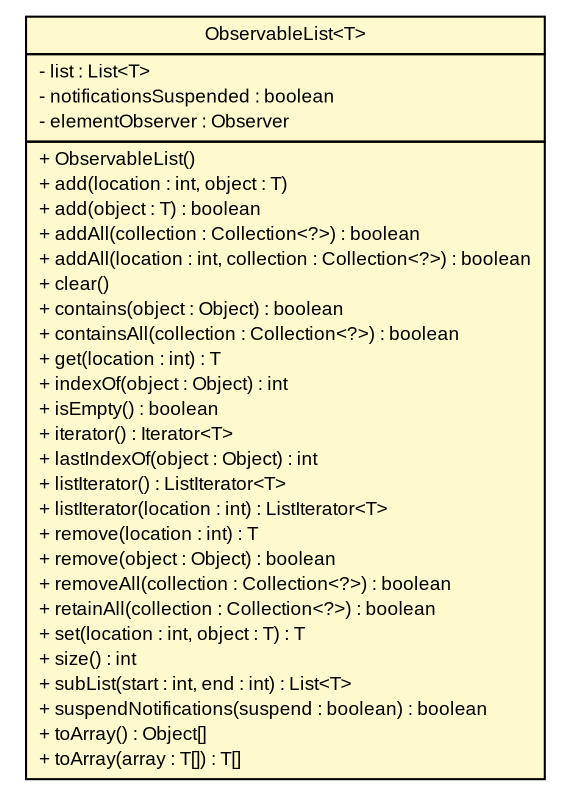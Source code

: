 #!/usr/local/bin/dot
#
# Class diagram 
# Generated by UMLGraph version R5_6 (http://www.umlgraph.org/)
#

digraph G {
	edge [fontname="arial",fontsize=10,labelfontname="arial",labelfontsize=10];
	node [fontname="arial",fontsize=10,shape=plaintext];
	nodesep=0.25;
	ranksep=0.5;
	// pfc.models.ObservableList<T>
	c11233 [label=<<table title="pfc.models.ObservableList" border="0" cellborder="1" cellspacing="0" cellpadding="2" port="p" bgcolor="lemonChiffon" href="./ObservableList.html">
		<tr><td><table border="0" cellspacing="0" cellpadding="1">
<tr><td align="center" balign="center"> ObservableList&lt;T&gt; </td></tr>
		</table></td></tr>
		<tr><td><table border="0" cellspacing="0" cellpadding="1">
<tr><td align="left" balign="left"> - list : List&lt;T&gt; </td></tr>
<tr><td align="left" balign="left"> - notificationsSuspended : boolean </td></tr>
<tr><td align="left" balign="left"> - elementObserver : Observer </td></tr>
		</table></td></tr>
		<tr><td><table border="0" cellspacing="0" cellpadding="1">
<tr><td align="left" balign="left"> + ObservableList() </td></tr>
<tr><td align="left" balign="left"> + add(location : int, object : T) </td></tr>
<tr><td align="left" balign="left"> + add(object : T) : boolean </td></tr>
<tr><td align="left" balign="left"> + addAll(collection : Collection&lt;?&gt;) : boolean </td></tr>
<tr><td align="left" balign="left"> + addAll(location : int, collection : Collection&lt;?&gt;) : boolean </td></tr>
<tr><td align="left" balign="left"> + clear() </td></tr>
<tr><td align="left" balign="left"> + contains(object : Object) : boolean </td></tr>
<tr><td align="left" balign="left"> + containsAll(collection : Collection&lt;?&gt;) : boolean </td></tr>
<tr><td align="left" balign="left"> + get(location : int) : T </td></tr>
<tr><td align="left" balign="left"> + indexOf(object : Object) : int </td></tr>
<tr><td align="left" balign="left"> + isEmpty() : boolean </td></tr>
<tr><td align="left" balign="left"> + iterator() : Iterator&lt;T&gt; </td></tr>
<tr><td align="left" balign="left"> + lastIndexOf(object : Object) : int </td></tr>
<tr><td align="left" balign="left"> + listIterator() : ListIterator&lt;T&gt; </td></tr>
<tr><td align="left" balign="left"> + listIterator(location : int) : ListIterator&lt;T&gt; </td></tr>
<tr><td align="left" balign="left"> + remove(location : int) : T </td></tr>
<tr><td align="left" balign="left"> + remove(object : Object) : boolean </td></tr>
<tr><td align="left" balign="left"> + removeAll(collection : Collection&lt;?&gt;) : boolean </td></tr>
<tr><td align="left" balign="left"> + retainAll(collection : Collection&lt;?&gt;) : boolean </td></tr>
<tr><td align="left" balign="left"> + set(location : int, object : T) : T </td></tr>
<tr><td align="left" balign="left"> + size() : int </td></tr>
<tr><td align="left" balign="left"> + subList(start : int, end : int) : List&lt;T&gt; </td></tr>
<tr><td align="left" balign="left"> + suspendNotifications(suspend : boolean) : boolean </td></tr>
<tr><td align="left" balign="left"> + toArray() : Object[] </td></tr>
<tr><td align="left" balign="left"> + toArray(array : T[]) : T[] </td></tr>
		</table></td></tr>
		</table>>, URL="./ObservableList.html", fontname="arial", fontcolor="black", fontsize=9.0];
}

